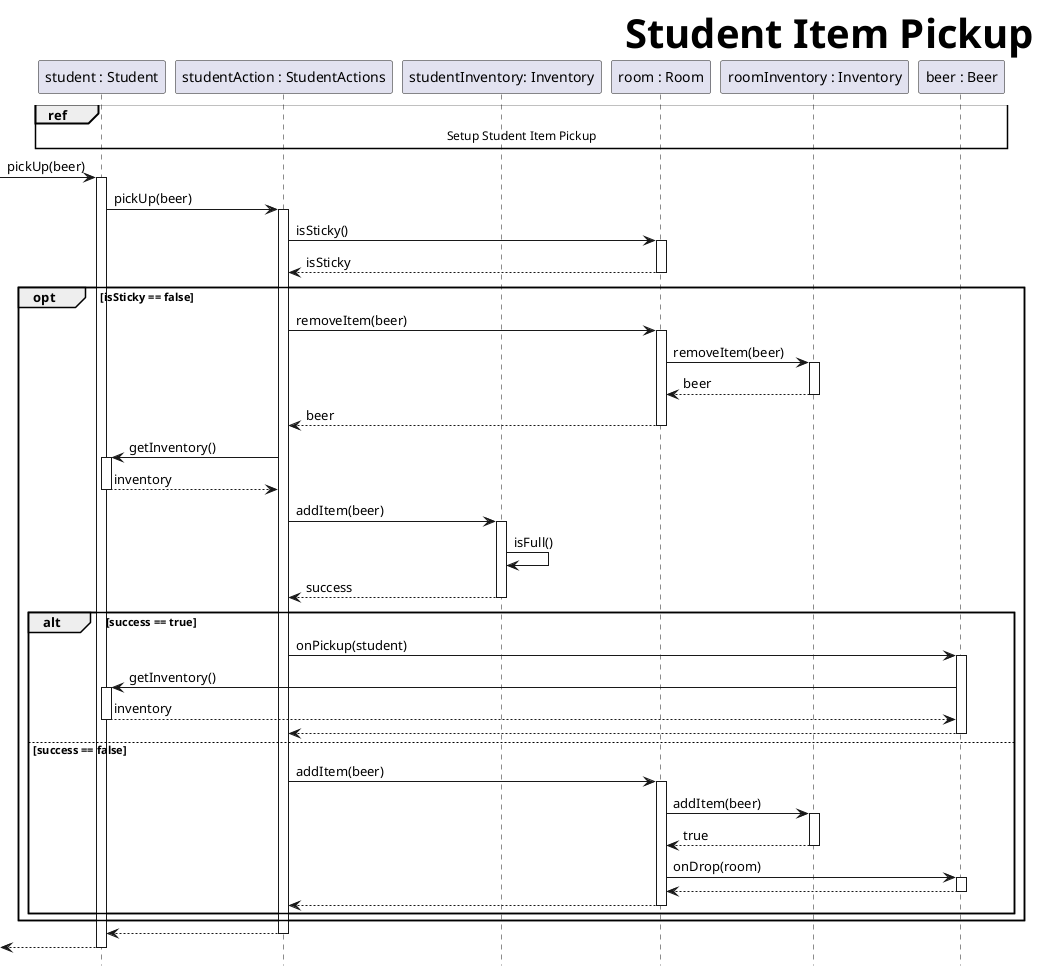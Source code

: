 @startuml StudentItemPickup
skinparam headerFontSize 40
skinparam HeaderFontColor #000000
skinparam HeaderFontStyle bold
header Student Item Pickup
hide footbox

participant student as "student : Student"
participant studentAction as "studentAction : StudentActions"
participant inventory as "studentInventory: Inventory"
participant room as "room : Room"
participant roomInventory as "roomInventory : Inventory"
participant beer as "beer : Beer"

ref over student, beer : Setup Student Item Pickup

-> student ++: pickUp(beer)
student -> studentAction ++: pickUp(beer)
studentAction -> room ++ : isSticky()
return isSticky
opt isSticky == false
    studentAction -> room ++ : removeItem(beer)
    room -> roomInventory ++: removeItem(beer)
    return beer
    return beer

    studentAction -> student ++: getInventory()
    return inventory

    studentAction -> inventory ++: addItem(beer)
    inventory -> inventory : isFull()
    return success


    alt success == true
        studentAction -> beer ++: onPickup(student)
        beer -> student ++: getInventory()
        return inventory
        return 
        
    else success == false
        studentAction -> room ++: addItem(beer)
        room -> roomInventory ++: addItem(beer)
        return true
        room -> beer ++: onDrop(room)
        return
        return
    end
end
    return
    return 
@enduml